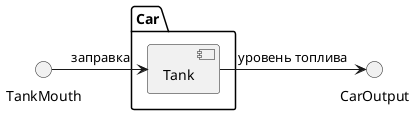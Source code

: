 @startuml
'https://plantuml.com/class-diagram

package Car {
    [Tank]
}
TankMouth -> Tank: заправка
[Tank] -> CarOutput: уровень топлива

@enduml